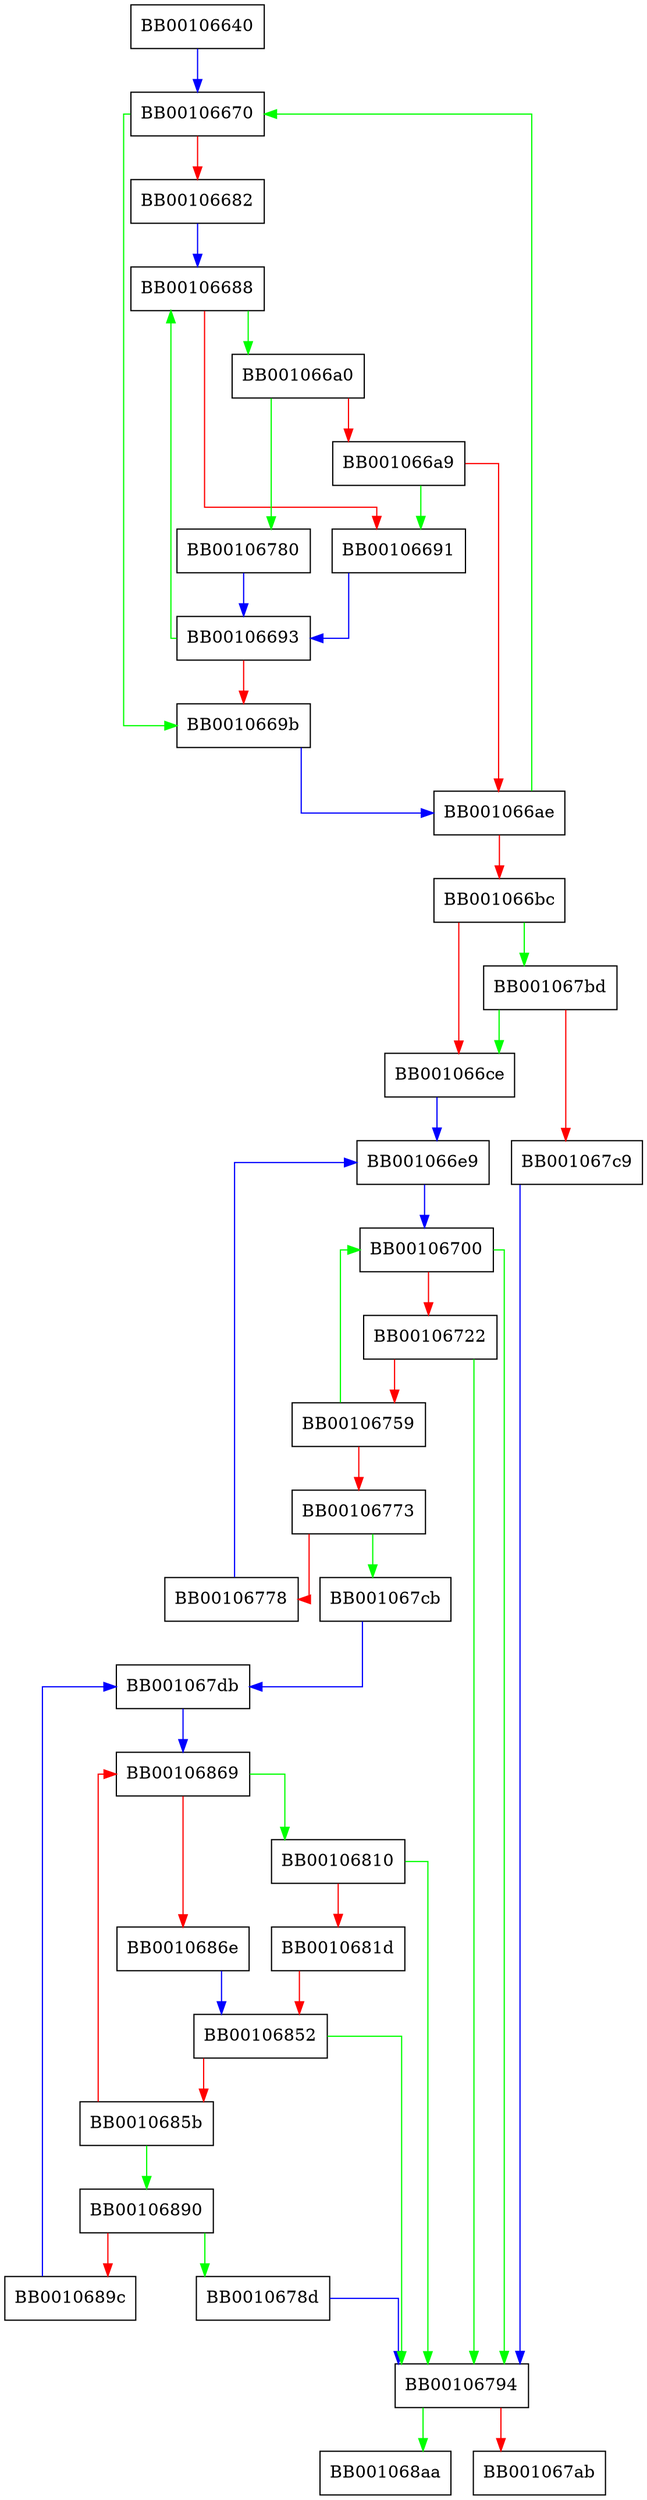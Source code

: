 digraph FUN_00106640 {
  node [shape="box"];
  graph [splines=ortho];
  BB00106640 -> BB00106670 [color="blue"];
  BB00106670 -> BB0010669b [color="green"];
  BB00106670 -> BB00106682 [color="red"];
  BB00106682 -> BB00106688 [color="blue"];
  BB00106688 -> BB001066a0 [color="green"];
  BB00106688 -> BB00106691 [color="red"];
  BB00106691 -> BB00106693 [color="blue"];
  BB00106693 -> BB00106688 [color="green"];
  BB00106693 -> BB0010669b [color="red"];
  BB0010669b -> BB001066ae [color="blue"];
  BB001066a0 -> BB00106780 [color="green"];
  BB001066a0 -> BB001066a9 [color="red"];
  BB001066a9 -> BB00106691 [color="green"];
  BB001066a9 -> BB001066ae [color="red"];
  BB001066ae -> BB00106670 [color="green"];
  BB001066ae -> BB001066bc [color="red"];
  BB001066bc -> BB001067bd [color="green"];
  BB001066bc -> BB001066ce [color="red"];
  BB001066ce -> BB001066e9 [color="blue"];
  BB001066e9 -> BB00106700 [color="blue"];
  BB00106700 -> BB00106794 [color="green"];
  BB00106700 -> BB00106722 [color="red"];
  BB00106722 -> BB00106794 [color="green"];
  BB00106722 -> BB00106759 [color="red"];
  BB00106759 -> BB00106700 [color="green"];
  BB00106759 -> BB00106773 [color="red"];
  BB00106773 -> BB001067cb [color="green"];
  BB00106773 -> BB00106778 [color="red"];
  BB00106778 -> BB001066e9 [color="blue"];
  BB00106780 -> BB00106693 [color="blue"];
  BB0010678d -> BB00106794 [color="blue"];
  BB00106794 -> BB001068aa [color="green"];
  BB00106794 -> BB001067ab [color="red"];
  BB001067bd -> BB001066ce [color="green"];
  BB001067bd -> BB001067c9 [color="red"];
  BB001067c9 -> BB00106794 [color="blue"];
  BB001067cb -> BB001067db [color="blue"];
  BB001067db -> BB00106869 [color="blue"];
  BB00106810 -> BB00106794 [color="green"];
  BB00106810 -> BB0010681d [color="red"];
  BB0010681d -> BB00106852 [color="red"];
  BB00106852 -> BB00106794 [color="green"];
  BB00106852 -> BB0010685b [color="red"];
  BB0010685b -> BB00106890 [color="green"];
  BB0010685b -> BB00106869 [color="red"];
  BB00106869 -> BB00106810 [color="green"];
  BB00106869 -> BB0010686e [color="red"];
  BB0010686e -> BB00106852 [color="blue"];
  BB00106890 -> BB0010678d [color="green"];
  BB00106890 -> BB0010689c [color="red"];
  BB0010689c -> BB001067db [color="blue"];
}